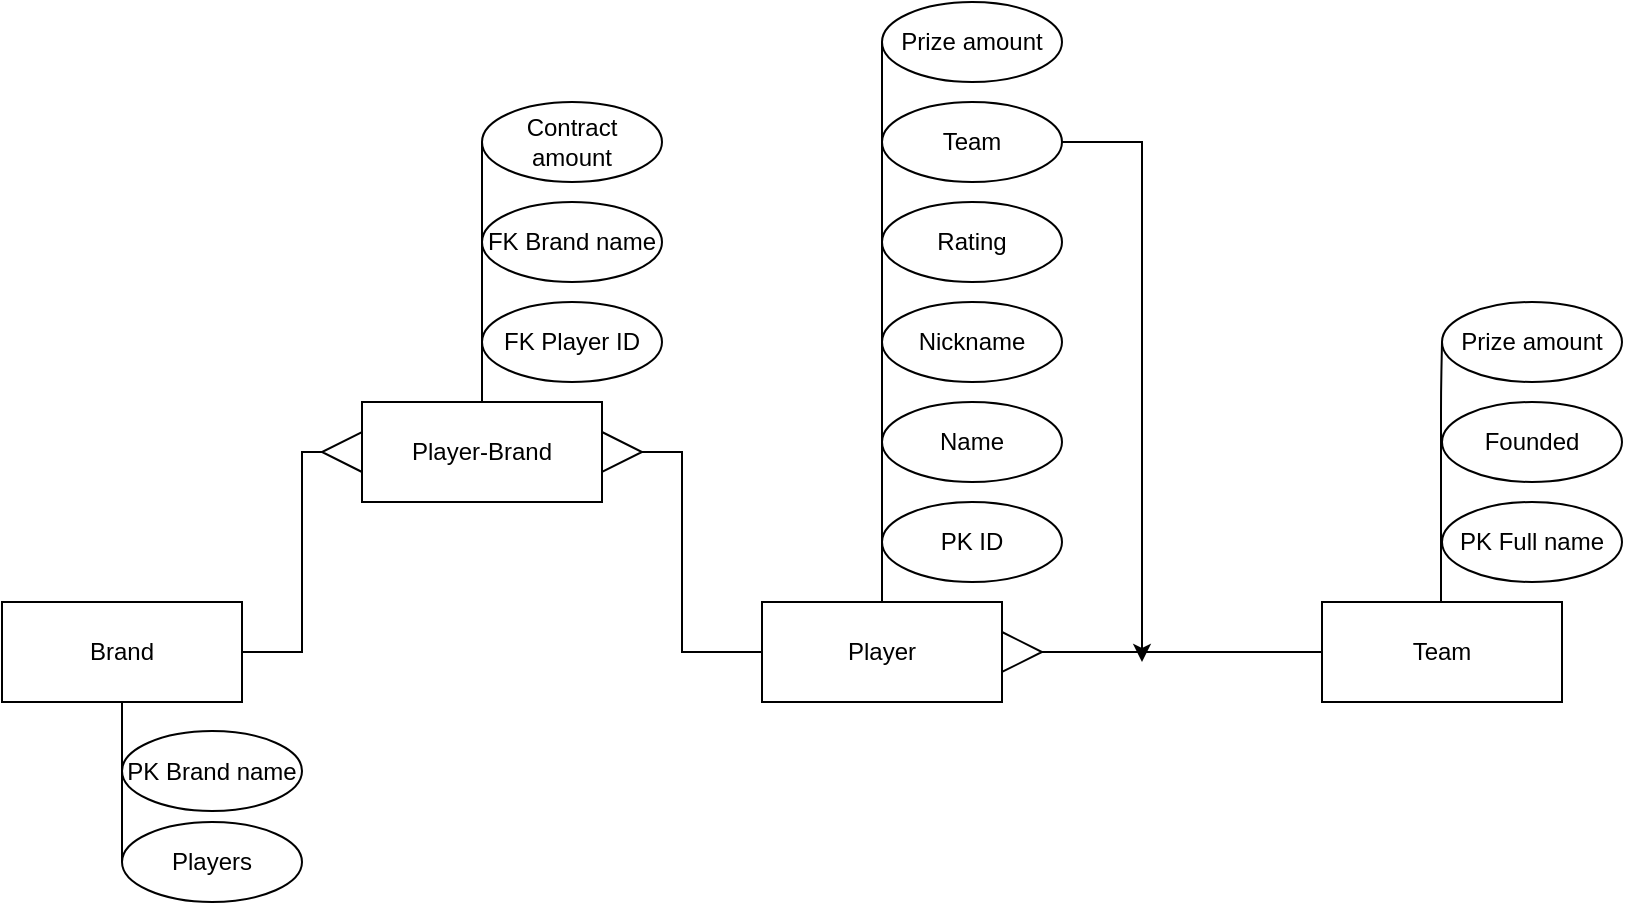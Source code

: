 <mxfile version="13.8.6" type="device"><diagram id="XPfJNVHPAIhbm4cp2u4y" name="Страница 1"><mxGraphModel dx="2489" dy="880" grid="1" gridSize="10" guides="1" tooltips="1" connect="1" arrows="1" fold="1" page="1" pageScale="1" pageWidth="827" pageHeight="1169" math="0" shadow="0"><root><mxCell id="0"/><mxCell id="1" parent="0"/><mxCell id="yvWHCXkRsUlXCPn48bGQ-58" style="edgeStyle=orthogonalEdgeStyle;rounded=0;orthogonalLoop=1;jettySize=auto;html=1;entryX=1;entryY=0.5;entryDx=0;entryDy=0;" parent="1" source="zufKvgVwsk6XTk-idBwY-3" target="yvWHCXkRsUlXCPn48bGQ-50" edge="1"><mxGeometry relative="1" as="geometry"/></mxCell><mxCell id="zufKvgVwsk6XTk-idBwY-3" value="Player" style="rounded=0;whiteSpace=wrap;html=1;" parent="1" vertex="1"><mxGeometry x="300" y="480" width="120" height="50" as="geometry"/></mxCell><mxCell id="zufKvgVwsk6XTk-idBwY-4" value="PK ID" style="ellipse;whiteSpace=wrap;html=1;" parent="1" vertex="1"><mxGeometry x="360" y="430" width="90" height="40" as="geometry"/></mxCell><mxCell id="yvWHCXkRsUlXCPn48bGQ-1" value="" style="endArrow=none;html=1;exitX=0;exitY=0.5;exitDx=0;exitDy=0;" parent="1" source="yvWHCXkRsUlXCPn48bGQ-6" edge="1"><mxGeometry width="50" height="50" relative="1" as="geometry"><mxPoint x="360" y="150" as="sourcePoint"/><mxPoint x="360" y="480" as="targetPoint"/><Array as="points"><mxPoint x="360" y="340"/></Array></mxGeometry></mxCell><mxCell id="yvWHCXkRsUlXCPn48bGQ-2" value="Name" style="ellipse;whiteSpace=wrap;html=1;" parent="1" vertex="1"><mxGeometry x="360" y="380" width="90" height="40" as="geometry"/></mxCell><mxCell id="yvWHCXkRsUlXCPn48bGQ-3" value="Nickname" style="ellipse;whiteSpace=wrap;html=1;" parent="1" vertex="1"><mxGeometry x="360" y="330" width="90" height="40" as="geometry"/></mxCell><mxCell id="yvWHCXkRsUlXCPn48bGQ-4" value="Rating" style="ellipse;whiteSpace=wrap;html=1;" parent="1" vertex="1"><mxGeometry x="360" y="280" width="90" height="40" as="geometry"/></mxCell><mxCell id="yvWHCXkRsUlXCPn48bGQ-34" style="edgeStyle=orthogonalEdgeStyle;rounded=0;orthogonalLoop=1;jettySize=auto;html=1;" parent="1" source="yvWHCXkRsUlXCPn48bGQ-5" edge="1"><mxGeometry relative="1" as="geometry"><mxPoint x="490" y="510" as="targetPoint"/><Array as="points"><mxPoint x="490" y="250"/><mxPoint x="490" y="510"/></Array></mxGeometry></mxCell><mxCell id="yvWHCXkRsUlXCPn48bGQ-5" value="Team" style="ellipse;whiteSpace=wrap;html=1;" parent="1" vertex="1"><mxGeometry x="360" y="230" width="90" height="40" as="geometry"/></mxCell><mxCell id="yvWHCXkRsUlXCPn48bGQ-6" value="Prize amount" style="ellipse;whiteSpace=wrap;html=1;" parent="1" vertex="1"><mxGeometry x="360" y="180" width="90" height="40" as="geometry"/></mxCell><mxCell id="yvWHCXkRsUlXCPn48bGQ-9" value="Team" style="rounded=0;whiteSpace=wrap;html=1;" parent="1" vertex="1"><mxGeometry x="580" y="480" width="120" height="50" as="geometry"/></mxCell><mxCell id="yvWHCXkRsUlXCPn48bGQ-10" value="" style="endArrow=none;html=1;entryX=0.5;entryY=0;entryDx=0;entryDy=0;" parent="1" edge="1"><mxGeometry width="50" height="50" relative="1" as="geometry"><mxPoint x="640" y="350" as="sourcePoint"/><mxPoint x="639.5" y="480" as="targetPoint"/><Array as="points"><mxPoint x="639.5" y="375"/></Array></mxGeometry></mxCell><mxCell id="yvWHCXkRsUlXCPn48bGQ-11" value="PK Full name" style="ellipse;whiteSpace=wrap;html=1;" parent="1" vertex="1"><mxGeometry x="640" y="430" width="90" height="40" as="geometry"/></mxCell><mxCell id="yvWHCXkRsUlXCPn48bGQ-12" value="Founded" style="ellipse;whiteSpace=wrap;html=1;" parent="1" vertex="1"><mxGeometry x="640" y="380" width="90" height="40" as="geometry"/></mxCell><mxCell id="yvWHCXkRsUlXCPn48bGQ-13" value="Prize amount" style="ellipse;whiteSpace=wrap;html=1;" parent="1" vertex="1"><mxGeometry x="640" y="330" width="90" height="40" as="geometry"/></mxCell><mxCell id="yvWHCXkRsUlXCPn48bGQ-15" value="" style="endArrow=none;html=1;exitX=0;exitY=0.5;exitDx=0;exitDy=0;entryX=1;entryY=0.5;entryDx=0;entryDy=0;" parent="1" source="yvWHCXkRsUlXCPn48bGQ-16" target="zufKvgVwsk6XTk-idBwY-3" edge="1"><mxGeometry width="50" height="50" relative="1" as="geometry"><mxPoint x="690" y="350" as="sourcePoint"/><mxPoint x="740" y="300" as="targetPoint"/></mxGeometry></mxCell><mxCell id="yvWHCXkRsUlXCPn48bGQ-16" value="" style="triangle;whiteSpace=wrap;html=1;" parent="1" vertex="1"><mxGeometry x="420" y="495" width="20" height="20" as="geometry"/></mxCell><mxCell id="yvWHCXkRsUlXCPn48bGQ-19" value="" style="endArrow=none;html=1;exitX=0;exitY=0.5;exitDx=0;exitDy=0;entryX=1;entryY=0.5;entryDx=0;entryDy=0;" parent="1" source="yvWHCXkRsUlXCPn48bGQ-9" target="yvWHCXkRsUlXCPn48bGQ-16" edge="1"><mxGeometry width="50" height="50" relative="1" as="geometry"><mxPoint x="580" y="505" as="sourcePoint"/><mxPoint x="420" y="505" as="targetPoint"/></mxGeometry></mxCell><mxCell id="yvWHCXkRsUlXCPn48bGQ-49" value="" style="endArrow=none;html=1;entryX=0.5;entryY=0;entryDx=0;entryDy=0;" parent="1" edge="1"><mxGeometry width="50" height="50" relative="1" as="geometry"><mxPoint x="365" y="540" as="sourcePoint"/><mxPoint x="365" y="540" as="targetPoint"/></mxGeometry></mxCell><mxCell id="yvWHCXkRsUlXCPn48bGQ-50" value="Player-Brand" style="rounded=0;whiteSpace=wrap;html=1;" parent="1" vertex="1"><mxGeometry x="100" y="380" width="120" height="50" as="geometry"/></mxCell><mxCell id="yvWHCXkRsUlXCPn48bGQ-60" style="edgeStyle=orthogonalEdgeStyle;rounded=0;orthogonalLoop=1;jettySize=auto;html=1;entryX=0;entryY=0.5;entryDx=0;entryDy=0;" parent="1" source="yvWHCXkRsUlXCPn48bGQ-51" target="yvWHCXkRsUlXCPn48bGQ-73" edge="1"><mxGeometry relative="1" as="geometry"><mxPoint x="70" y="405" as="targetPoint"/><Array as="points"><mxPoint x="70" y="505"/><mxPoint x="70" y="405"/></Array></mxGeometry></mxCell><mxCell id="yvWHCXkRsUlXCPn48bGQ-51" value="Brand" style="rounded=0;whiteSpace=wrap;html=1;" parent="1" vertex="1"><mxGeometry x="-80" y="480" width="120" height="50" as="geometry"/></mxCell><mxCell id="yvWHCXkRsUlXCPn48bGQ-52" value="FK Player ID" style="ellipse;whiteSpace=wrap;html=1;" parent="1" vertex="1"><mxGeometry x="160" y="330" width="90" height="40" as="geometry"/></mxCell><mxCell id="yvWHCXkRsUlXCPn48bGQ-53" value="FK Brand name" style="ellipse;whiteSpace=wrap;html=1;" parent="1" vertex="1"><mxGeometry x="160" y="280" width="90" height="40" as="geometry"/></mxCell><mxCell id="yvWHCXkRsUlXCPn48bGQ-54" value="" style="endArrow=none;html=1;exitX=0.5;exitY=0;exitDx=0;exitDy=0;entryX=0;entryY=0.5;entryDx=0;entryDy=0;" parent="1" source="yvWHCXkRsUlXCPn48bGQ-50" target="30JvHRnkkhRcfLC3cPTJ-1" edge="1"><mxGeometry width="50" height="50" relative="1" as="geometry"><mxPoint x="670" y="380" as="sourcePoint"/><mxPoint x="720" y="330" as="targetPoint"/></mxGeometry></mxCell><mxCell id="yvWHCXkRsUlXCPn48bGQ-59" value="" style="triangle;whiteSpace=wrap;html=1;direction=east;" parent="1" vertex="1"><mxGeometry x="220" y="395" width="20" height="20" as="geometry"/></mxCell><mxCell id="yvWHCXkRsUlXCPn48bGQ-73" value="" style="triangle;whiteSpace=wrap;html=1;direction=west;" parent="1" vertex="1"><mxGeometry x="80" y="395" width="20" height="20" as="geometry"/></mxCell><mxCell id="yvWHCXkRsUlXCPn48bGQ-77" value="PK Brand name" style="ellipse;whiteSpace=wrap;html=1;" parent="1" vertex="1"><mxGeometry x="-20" y="544.5" width="90" height="40" as="geometry"/></mxCell><mxCell id="yvWHCXkRsUlXCPn48bGQ-78" value="Players" style="ellipse;whiteSpace=wrap;html=1;" parent="1" vertex="1"><mxGeometry x="-20" y="590" width="90" height="40" as="geometry"/></mxCell><mxCell id="yvWHCXkRsUlXCPn48bGQ-79" value="" style="endArrow=none;html=1;entryX=0.5;entryY=1;entryDx=0;entryDy=0;exitX=0;exitY=0.5;exitDx=0;exitDy=0;" parent="1" source="yvWHCXkRsUlXCPn48bGQ-78" target="yvWHCXkRsUlXCPn48bGQ-51" edge="1"><mxGeometry width="50" height="50" relative="1" as="geometry"><mxPoint x="670" y="380" as="sourcePoint"/><mxPoint x="720" y="330" as="targetPoint"/></mxGeometry></mxCell><mxCell id="30JvHRnkkhRcfLC3cPTJ-1" value="Contract amount" style="ellipse;whiteSpace=wrap;html=1;" vertex="1" parent="1"><mxGeometry x="160" y="230" width="90" height="40" as="geometry"/></mxCell></root></mxGraphModel></diagram></mxfile>